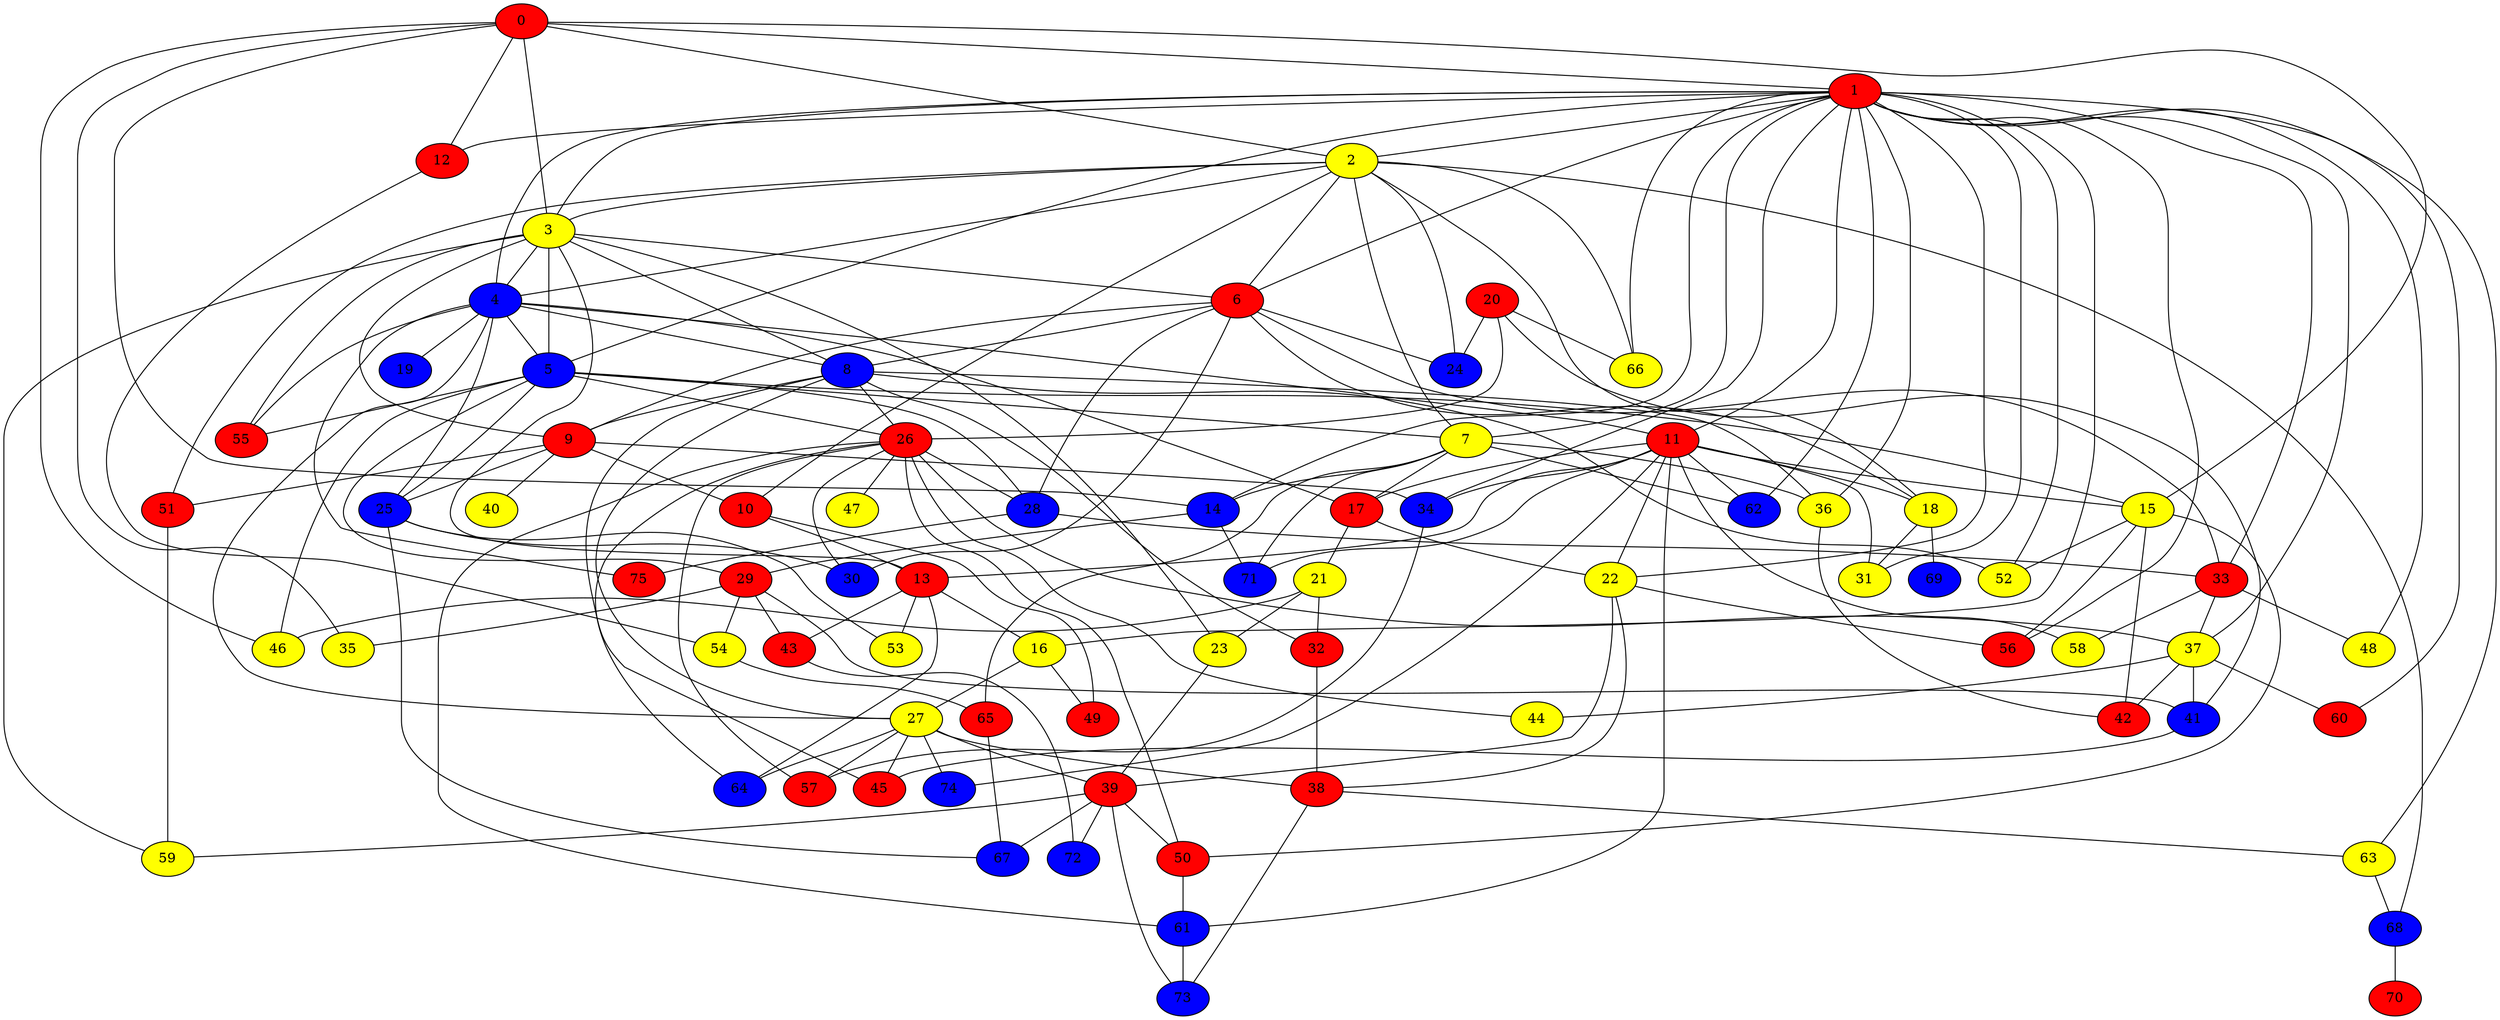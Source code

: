 graph {
0 [style = filled fillcolor = red];
1 [style = filled fillcolor = red];
2 [style = filled fillcolor = yellow];
3 [style = filled fillcolor = yellow];
4 [style = filled fillcolor = blue];
5 [style = filled fillcolor = blue];
6 [style = filled fillcolor = red];
7 [style = filled fillcolor = yellow];
8 [style = filled fillcolor = blue];
9 [style = filled fillcolor = red];
10 [style = filled fillcolor = red];
11 [style = filled fillcolor = red];
12 [style = filled fillcolor = red];
13 [style = filled fillcolor = red];
14 [style = filled fillcolor = blue];
15 [style = filled fillcolor = yellow];
16 [style = filled fillcolor = yellow];
17 [style = filled fillcolor = red];
18 [style = filled fillcolor = yellow];
19 [style = filled fillcolor = blue];
20 [style = filled fillcolor = red];
21 [style = filled fillcolor = yellow];
22 [style = filled fillcolor = yellow];
23 [style = filled fillcolor = yellow];
24 [style = filled fillcolor = blue];
25 [style = filled fillcolor = blue];
26 [style = filled fillcolor = red];
27 [style = filled fillcolor = yellow];
28 [style = filled fillcolor = blue];
29 [style = filled fillcolor = red];
30 [style = filled fillcolor = blue];
31 [style = filled fillcolor = yellow];
32 [style = filled fillcolor = red];
33 [style = filled fillcolor = red];
34 [style = filled fillcolor = blue];
35 [style = filled fillcolor = yellow];
36 [style = filled fillcolor = yellow];
37 [style = filled fillcolor = yellow];
38 [style = filled fillcolor = red];
39 [style = filled fillcolor = red];
40 [style = filled fillcolor = yellow];
41 [style = filled fillcolor = blue];
42 [style = filled fillcolor = red];
43 [style = filled fillcolor = red];
44 [style = filled fillcolor = yellow];
45 [style = filled fillcolor = red];
46 [style = filled fillcolor = yellow];
47 [style = filled fillcolor = yellow];
48 [style = filled fillcolor = yellow];
49 [style = filled fillcolor = red];
50 [style = filled fillcolor = red];
51 [style = filled fillcolor = red];
52 [style = filled fillcolor = yellow];
53 [style = filled fillcolor = yellow];
54 [style = filled fillcolor = yellow];
55 [style = filled fillcolor = red];
56 [style = filled fillcolor = red];
57 [style = filled fillcolor = red];
58 [style = filled fillcolor = yellow];
59 [style = filled fillcolor = yellow];
60 [style = filled fillcolor = red];
61 [style = filled fillcolor = blue];
62 [style = filled fillcolor = blue];
63 [style = filled fillcolor = yellow];
64 [style = filled fillcolor = blue];
65 [style = filled fillcolor = red];
66 [style = filled fillcolor = yellow];
67 [style = filled fillcolor = blue];
68 [style = filled fillcolor = blue];
69 [style = filled fillcolor = blue];
70 [style = filled fillcolor = red];
71 [style = filled fillcolor = blue];
72 [style = filled fillcolor = blue];
73 [style = filled fillcolor = blue];
74 [style = filled fillcolor = blue];
75 [style = filled fillcolor = red];
0 -- 12;
0 -- 3;
0 -- 2;
0 -- 1;
0 -- 14;
0 -- 15;
0 -- 35;
0 -- 46;
1 -- 2;
1 -- 3;
1 -- 4;
1 -- 5;
1 -- 6;
1 -- 7;
1 -- 11;
1 -- 12;
1 -- 14;
1 -- 16;
1 -- 22;
1 -- 31;
1 -- 33;
1 -- 34;
1 -- 36;
1 -- 37;
1 -- 48;
1 -- 52;
1 -- 56;
1 -- 60;
1 -- 62;
1 -- 63;
1 -- 66;
2 -- 3;
2 -- 4;
2 -- 6;
2 -- 7;
2 -- 10;
2 -- 18;
2 -- 24;
2 -- 51;
2 -- 66;
2 -- 68;
3 -- 4;
3 -- 5;
3 -- 6;
3 -- 8;
3 -- 9;
3 -- 13;
3 -- 23;
3 -- 55;
3 -- 59;
4 -- 5;
4 -- 8;
4 -- 11;
4 -- 17;
4 -- 19;
4 -- 25;
4 -- 27;
4 -- 55;
4 -- 75;
5 -- 7;
5 -- 15;
5 -- 25;
5 -- 26;
5 -- 28;
5 -- 29;
5 -- 46;
5 -- 55;
6 -- 8;
6 -- 9;
6 -- 18;
6 -- 24;
6 -- 28;
6 -- 30;
6 -- 33;
7 -- 14;
7 -- 17;
7 -- 36;
7 -- 62;
7 -- 65;
7 -- 71;
8 -- 9;
8 -- 26;
8 -- 27;
8 -- 32;
8 -- 36;
8 -- 45;
8 -- 52;
9 -- 10;
9 -- 25;
9 -- 34;
9 -- 40;
9 -- 51;
10 -- 13;
10 -- 49;
11 -- 13;
11 -- 15;
11 -- 17;
11 -- 18;
11 -- 22;
11 -- 31;
11 -- 34;
11 -- 58;
11 -- 61;
11 -- 62;
11 -- 71;
11 -- 74;
12 -- 54;
13 -- 16;
13 -- 43;
13 -- 53;
13 -- 64;
14 -- 29;
14 -- 71;
15 -- 42;
15 -- 50;
15 -- 52;
15 -- 56;
16 -- 27;
16 -- 49;
17 -- 21;
17 -- 22;
18 -- 31;
18 -- 69;
20 -- 24;
20 -- 26;
20 -- 41;
20 -- 66;
21 -- 23;
21 -- 32;
21 -- 46;
22 -- 38;
22 -- 39;
22 -- 56;
23 -- 39;
25 -- 30;
25 -- 53;
25 -- 67;
26 -- 28;
26 -- 30;
26 -- 37;
26 -- 44;
26 -- 47;
26 -- 50;
26 -- 57;
26 -- 61;
26 -- 64;
27 -- 38;
27 -- 39;
27 -- 45;
27 -- 57;
27 -- 64;
27 -- 74;
28 -- 33;
28 -- 75;
29 -- 35;
29 -- 41;
29 -- 43;
29 -- 54;
32 -- 38;
33 -- 37;
33 -- 48;
33 -- 58;
34 -- 57;
36 -- 42;
37 -- 41;
37 -- 42;
37 -- 44;
37 -- 60;
38 -- 63;
38 -- 73;
39 -- 50;
39 -- 59;
39 -- 67;
39 -- 72;
39 -- 73;
41 -- 45;
43 -- 72;
50 -- 61;
51 -- 59;
54 -- 65;
61 -- 73;
63 -- 68;
65 -- 67;
68 -- 70;
}

